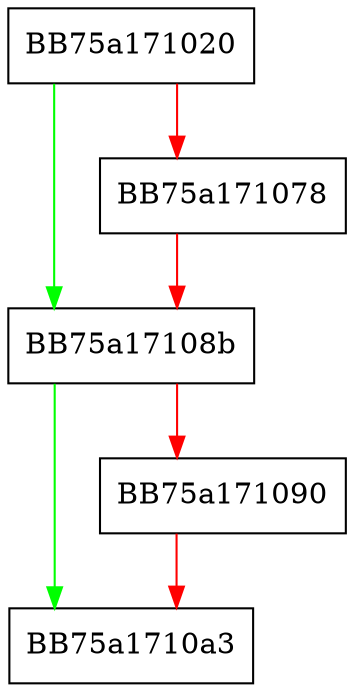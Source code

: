 digraph numMin {
  node [shape="box"];
  graph [splines=ortho];
  BB75a171020 -> BB75a17108b [color="green"];
  BB75a171020 -> BB75a171078 [color="red"];
  BB75a171078 -> BB75a17108b [color="red"];
  BB75a17108b -> BB75a1710a3 [color="green"];
  BB75a17108b -> BB75a171090 [color="red"];
  BB75a171090 -> BB75a1710a3 [color="red"];
}